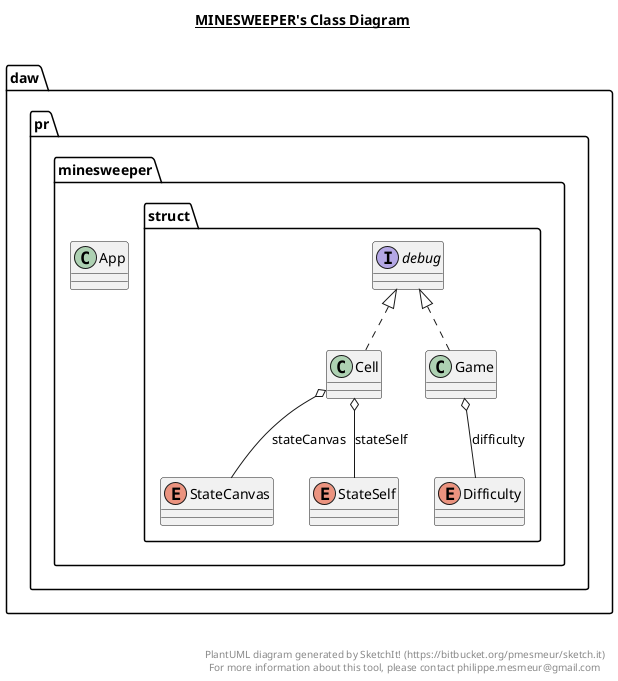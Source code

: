 @startuml

title __MINESWEEPER's Class Diagram__\n

  namespace daw.pr {
    namespace minesweeper {
      class daw.pr.minesweeper.App {
      }
    }
  }
  

  namespace daw.pr {
    namespace minesweeper {
      namespace struct {
        class daw.pr.minesweeper.struct.Cell {
        }
      }
    }
  }
  

  namespace daw.pr {
    namespace minesweeper {
      namespace struct {
        enum Difficulty {
        }
      }
    }
  }
  

  namespace daw.pr {
    namespace minesweeper {
      namespace struct {
        class daw.pr.minesweeper.struct.Game {
        }
      }
    }
  }
  

  namespace daw.pr {
    namespace minesweeper {
      namespace struct {
        enum StateCanvas {
        }
      }
    }
  }
  

  namespace daw.pr {
    namespace minesweeper {
      namespace struct {
        enum StateSelf {
        }
      }
    }
  }
  

  namespace daw.pr {
    namespace minesweeper {
      namespace struct {
        interface daw.pr.minesweeper.struct.debug {
        }
      }
    }
  }
  

  daw.pr.minesweeper.struct.Cell .up.|> daw.pr.minesweeper.struct.debug
  daw.pr.minesweeper.struct.Cell o-- daw.pr.minesweeper.struct.StateCanvas : stateCanvas
  daw.pr.minesweeper.struct.Cell o-- daw.pr.minesweeper.struct.StateSelf : stateSelf
  daw.pr.minesweeper.struct.Game .up.|> daw.pr.minesweeper.struct.debug
  daw.pr.minesweeper.struct.Game o-- daw.pr.minesweeper.struct.Difficulty : difficulty


right footer


PlantUML diagram generated by SketchIt! (https://bitbucket.org/pmesmeur/sketch.it)
For more information about this tool, please contact philippe.mesmeur@gmail.com
endfooter

@enduml
